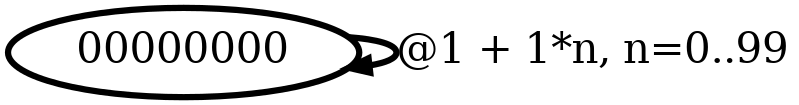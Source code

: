 digraph G {
        node [style=rounded, penwidth=3, fontsize=20, shape=oval];
        "00000000" -> "00000000" [label="@1 + 1*n, n=0..99", color=black,arrowsize=1,style=bold,penwidth=3,fontsize=20];
}
